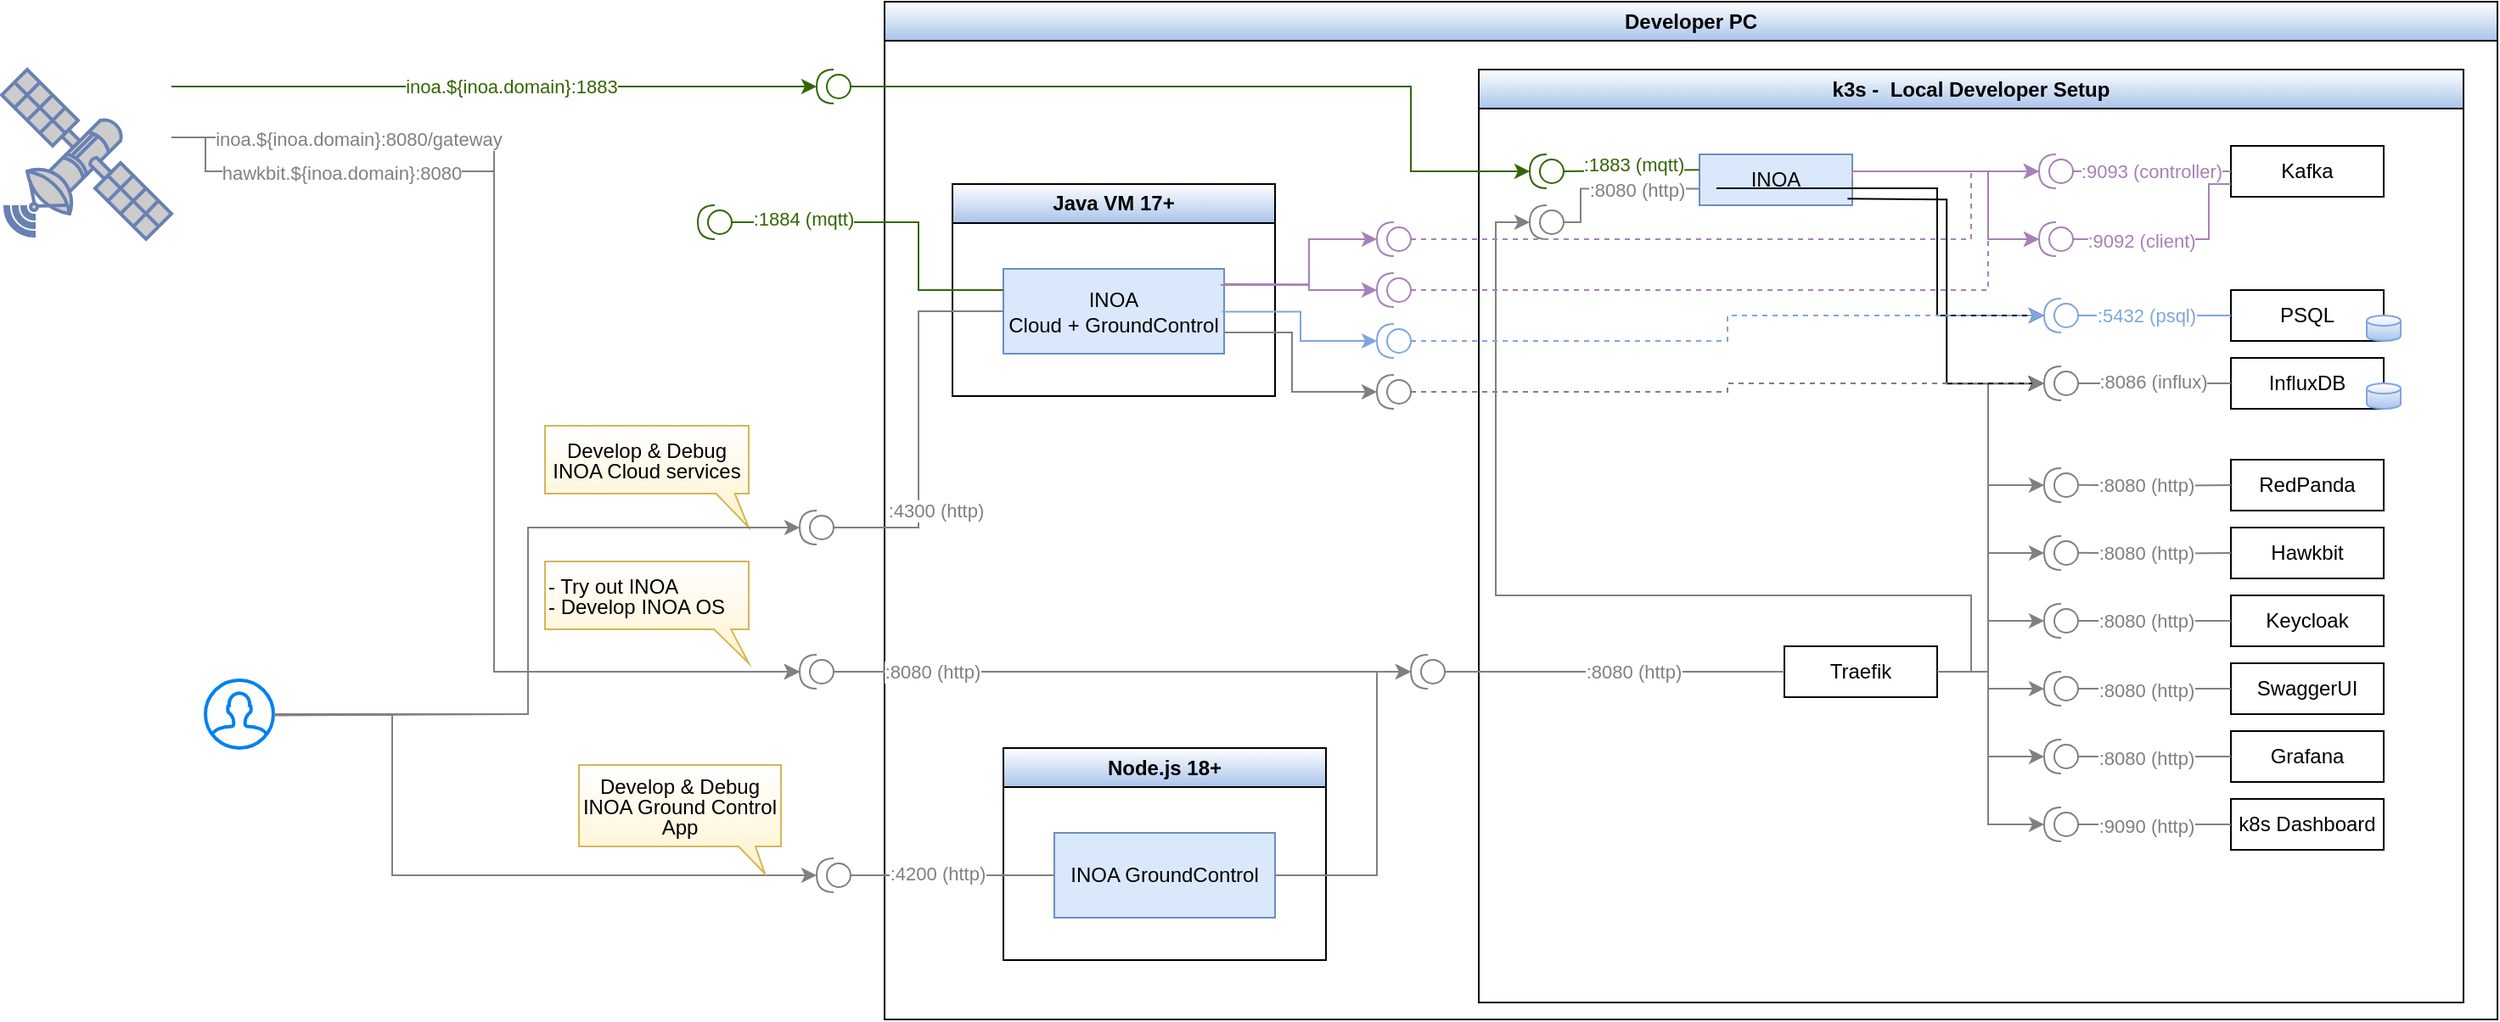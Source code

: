 <mxfile version="24.7.8">
  <diagram id="EUtJgwQDHIaRZ95x7CY9" name="deployment">
    <mxGraphModel dx="3144" dy="958" grid="1" gridSize="10" guides="1" tooltips="1" connect="1" arrows="1" fold="1" page="1" pageScale="1" pageWidth="827" pageHeight="1169" math="0" shadow="0">
      <root>
        <mxCell id="0" />
        <mxCell id="1" parent="0" />
        <mxCell id="36" style="edgeStyle=orthogonalEdgeStyle;rounded=0;orthogonalLoop=1;jettySize=auto;html=1;entryX=1;entryY=0.5;entryDx=0;entryDy=0;entryPerimeter=0;strokeColor=#808080;" parent="1" target="34" edge="1">
          <mxGeometry relative="1" as="geometry">
            <mxPoint x="-80" y="150" as="sourcePoint" />
            <mxPoint x="272" y="454.97" as="targetPoint" />
            <Array as="points">
              <mxPoint x="-80" y="170" />
              <mxPoint x="90" y="170" />
              <mxPoint x="90" y="465" />
            </Array>
          </mxGeometry>
        </mxCell>
        <mxCell id="74" value="&lt;font&gt;hawkbit.${inoa.domain}:8080&lt;/font&gt;" style="edgeLabel;html=1;align=center;verticalAlign=middle;resizable=0;points=[];fontColor=#808080;" parent="36" vertex="1" connectable="0">
          <mxGeometry x="0.189" relative="1" as="geometry">
            <mxPoint x="-90" y="-205" as="offset" />
          </mxGeometry>
        </mxCell>
        <mxCell id="39" style="edgeStyle=orthogonalEdgeStyle;rounded=0;orthogonalLoop=1;jettySize=auto;html=1;entryX=1;entryY=0.5;entryDx=0;entryDy=0;entryPerimeter=0;strokeColor=#808080;" parent="1" source="2" target="34" edge="1">
          <mxGeometry relative="1" as="geometry">
            <mxPoint x="70" y="575" as="sourcePoint" />
            <mxPoint x="270" y="465" as="targetPoint" />
            <Array as="points">
              <mxPoint x="90" y="150" />
              <mxPoint x="90" y="465" />
            </Array>
          </mxGeometry>
        </mxCell>
        <mxCell id="75" value="inoa.${inoa.domain}:8080/gateway" style="edgeLabel;html=1;align=center;verticalAlign=middle;resizable=0;points=[];fontColor=#808080;" parent="39" vertex="1" connectable="0">
          <mxGeometry x="0.373" y="-1" relative="1" as="geometry">
            <mxPoint x="-79" y="-280" as="offset" />
          </mxGeometry>
        </mxCell>
        <mxCell id="40" style="edgeStyle=orthogonalEdgeStyle;rounded=0;orthogonalLoop=1;jettySize=auto;html=1;entryX=1;entryY=0.5;entryDx=0;entryDy=0;entryPerimeter=0;strokeColor=#336600;" parent="1" source="2" target="38" edge="1">
          <mxGeometry relative="1" as="geometry">
            <Array as="points">
              <mxPoint x="-10" y="120" />
              <mxPoint x="-10" y="120" />
            </Array>
          </mxGeometry>
        </mxCell>
        <mxCell id="76" value="&lt;span style=&quot;&quot;&gt;inoa.${inoa.domain}:1883&lt;/span&gt;" style="edgeLabel;html=1;align=center;verticalAlign=middle;resizable=0;points=[];fontColor=#336600;" parent="40" vertex="1" connectable="0">
          <mxGeometry x="0.446" y="-1" relative="1" as="geometry">
            <mxPoint x="-75" y="-1" as="offset" />
          </mxGeometry>
        </mxCell>
        <mxCell id="2" value="" style="fontColor=#0066CC;verticalAlign=top;verticalLabelPosition=bottom;labelPosition=center;align=center;html=1;outlineConnect=0;fillColor=#CCCCCC;strokeColor=#6881B3;gradientColor=none;gradientDirection=north;strokeWidth=2;shape=mxgraph.networks.satellite;" parent="1" vertex="1">
          <mxGeometry x="-200" y="110" width="100" height="100" as="geometry" />
        </mxCell>
        <mxCell id="3" value="Developer PC" style="swimlane;whiteSpace=wrap;html=1;movable=1;resizable=1;rotatable=1;deletable=1;editable=1;connectable=1;locked=0;gradientColor=#A9C4EB;" parent="1" vertex="1">
          <mxGeometry x="320" y="70" width="950" height="600" as="geometry" />
        </mxCell>
        <mxCell id="4" value="k3s -&amp;nbsp; Local Developer Setup" style="swimlane;whiteSpace=wrap;html=1;movable=1;resizable=1;rotatable=1;deletable=1;editable=1;connectable=1;locked=0;gradientColor=#A9C4EB;" parent="3" vertex="1">
          <mxGeometry x="350" y="40" width="580" height="550" as="geometry" />
        </mxCell>
        <mxCell id="7" value="Kafka" style="rounded=0;whiteSpace=wrap;html=1;" parent="4" vertex="1">
          <mxGeometry x="443" y="45" width="90" height="30" as="geometry" />
        </mxCell>
        <mxCell id="10" value="Hawkbit" style="rounded=0;whiteSpace=wrap;html=1;" parent="4" vertex="1">
          <mxGeometry x="443" y="270" width="90" height="30" as="geometry" />
        </mxCell>
        <mxCell id="11" value="Keycloak" style="rounded=0;whiteSpace=wrap;html=1;" parent="4" vertex="1">
          <mxGeometry x="443" y="310" width="90" height="30" as="geometry" />
        </mxCell>
        <mxCell id="12" value="SwaggerUI" style="rounded=0;whiteSpace=wrap;html=1;" parent="4" vertex="1">
          <mxGeometry x="443" y="350" width="90" height="30" as="geometry" />
        </mxCell>
        <mxCell id="59" style="edgeStyle=orthogonalEdgeStyle;rounded=0;orthogonalLoop=1;jettySize=auto;html=1;entryX=1;entryY=0.5;entryDx=0;entryDy=0;entryPerimeter=0;startArrow=none;startFill=0;endArrow=classic;endFill=1;strokeColor=#808080;" parent="4" source="13" target="56" edge="1">
          <mxGeometry relative="1" as="geometry">
            <Array as="points">
              <mxPoint x="300" y="355" />
              <mxPoint x="300" y="325" />
            </Array>
          </mxGeometry>
        </mxCell>
        <mxCell id="70" style="edgeStyle=orthogonalEdgeStyle;rounded=0;orthogonalLoop=1;jettySize=auto;html=1;entryX=1;entryY=0.5;entryDx=0;entryDy=0;entryPerimeter=0;strokeColor=#808080;fontColor=#A680B8;startArrow=none;startFill=0;endArrow=classic;endFill=1;" parent="4" source="13" target="62" edge="1">
          <mxGeometry relative="1" as="geometry">
            <Array as="points">
              <mxPoint x="290" y="355" />
              <mxPoint x="290" y="310" />
              <mxPoint x="10" y="310" />
              <mxPoint x="10" y="90" />
            </Array>
          </mxGeometry>
        </mxCell>
        <mxCell id="72" style="edgeStyle=orthogonalEdgeStyle;rounded=0;orthogonalLoop=1;jettySize=auto;html=1;entryX=1;entryY=0.5;entryDx=0;entryDy=0;entryPerimeter=0;strokeColor=#808080;fontColor=#A680B8;startArrow=none;startFill=0;endArrow=classic;endFill=1;" parent="4" source="13" target="49" edge="1">
          <mxGeometry relative="1" as="geometry">
            <Array as="points">
              <mxPoint x="300" y="355" />
              <mxPoint x="300" y="245" />
            </Array>
          </mxGeometry>
        </mxCell>
        <mxCell id="100" style="edgeStyle=orthogonalEdgeStyle;rounded=0;orthogonalLoop=1;jettySize=auto;html=1;entryX=1;entryY=0.5;entryDx=0;entryDy=0;entryPerimeter=0;strokeColor=#808080;fontColor=#336600;startArrow=none;startFill=0;endArrow=classic;endFill=1;" parent="4" source="13" target="97" edge="1">
          <mxGeometry relative="1" as="geometry">
            <Array as="points">
              <mxPoint x="300" y="355" />
              <mxPoint x="300" y="365" />
            </Array>
          </mxGeometry>
        </mxCell>
        <mxCell id="109" style="edgeStyle=orthogonalEdgeStyle;rounded=0;orthogonalLoop=1;jettySize=auto;html=1;entryX=1;entryY=0.5;entryDx=0;entryDy=0;entryPerimeter=0;strokeColor=#808080;fontColor=#7EA6E0;startArrow=none;startFill=0;endArrow=classic;endFill=1;" parent="4" source="13" target="106" edge="1">
          <mxGeometry relative="1" as="geometry">
            <Array as="points">
              <mxPoint x="300" y="355" />
              <mxPoint x="300" y="405" />
            </Array>
          </mxGeometry>
        </mxCell>
        <mxCell id="113" style="edgeStyle=orthogonalEdgeStyle;rounded=0;orthogonalLoop=1;jettySize=auto;html=1;entryX=1;entryY=0.5;entryDx=0;entryDy=0;entryPerimeter=0;strokeColor=#808080;fontColor=#7EA6E0;startArrow=none;startFill=0;endArrow=classic;endFill=1;" parent="4" source="13" target="110" edge="1">
          <mxGeometry relative="1" as="geometry">
            <Array as="points">
              <mxPoint x="300" y="355" />
              <mxPoint x="300" y="445" />
            </Array>
          </mxGeometry>
        </mxCell>
        <mxCell id="130" style="edgeStyle=orthogonalEdgeStyle;rounded=0;orthogonalLoop=1;jettySize=auto;html=1;entryX=1;entryY=0.5;entryDx=0;entryDy=0;entryPerimeter=0;strokeColor=#808080;fontColor=#A680B8;startArrow=none;startFill=0;endArrow=classic;endFill=1;" parent="4" source="13" target="115" edge="1">
          <mxGeometry relative="1" as="geometry">
            <Array as="points">
              <mxPoint x="300" y="355" />
              <mxPoint x="300" y="185" />
            </Array>
          </mxGeometry>
        </mxCell>
        <mxCell id="13" value="Traefik" style="rounded=0;whiteSpace=wrap;html=1;" parent="4" vertex="1">
          <mxGeometry x="180" y="340" width="90" height="30" as="geometry" />
        </mxCell>
        <mxCell id="17" value="INOA" style="rounded=0;whiteSpace=wrap;html=1;fillColor=#dae8fc;strokeColor=#6c8ebf;fontColor=#000000;" parent="4" vertex="1">
          <mxGeometry x="130" y="50" width="90" height="30" as="geometry" />
        </mxCell>
        <mxCell id="29" value="Grafana" style="rounded=0;whiteSpace=wrap;html=1;" parent="4" vertex="1">
          <mxGeometry x="443" y="390" width="90" height="30" as="geometry" />
        </mxCell>
        <mxCell id="30" value="k8s Dashboard" style="rounded=0;whiteSpace=wrap;html=1;" parent="4" vertex="1">
          <mxGeometry x="443" y="430" width="90" height="30" as="geometry" />
        </mxCell>
        <mxCell id="52" value="" style="edgeStyle=orthogonalEdgeStyle;rounded=0;orthogonalLoop=1;jettySize=auto;html=1;endArrow=none;endFill=0;startArrow=classic;startFill=1;strokeColor=#808080;" parent="4" source="46" target="13" edge="1">
          <mxGeometry relative="1" as="geometry">
            <Array as="points">
              <mxPoint x="300" y="285" />
              <mxPoint x="300" y="355" />
            </Array>
          </mxGeometry>
        </mxCell>
        <mxCell id="46" value="" style="shape=providedRequiredInterface;verticalLabelPosition=top;sketch=0;rotation=-180;verticalAlign=bottom;labelPosition=center;align=center;html=1;strokeColor=#808080;" parent="4" vertex="1">
          <mxGeometry x="333" y="275" width="20" height="20" as="geometry" />
        </mxCell>
        <mxCell id="47" style="edgeStyle=orthogonalEdgeStyle;rounded=0;orthogonalLoop=1;jettySize=auto;html=1;endArrow=none;endFill=0;entryX=0;entryY=0.5;entryDx=0;entryDy=0;strokeColor=#808080;" parent="4" target="10" edge="1">
          <mxGeometry relative="1" as="geometry">
            <mxPoint x="353" y="284.88" as="sourcePoint" />
            <mxPoint x="423" y="284.88" as="targetPoint" />
          </mxGeometry>
        </mxCell>
        <mxCell id="48" value=":8080 (http)" style="edgeLabel;html=1;align=center;verticalAlign=middle;resizable=0;points=[];fontColor=#808080;" parent="47" vertex="1" connectable="0">
          <mxGeometry x="0.491" relative="1" as="geometry">
            <mxPoint x="-27" as="offset" />
          </mxGeometry>
        </mxCell>
        <mxCell id="56" value="" style="shape=providedRequiredInterface;verticalLabelPosition=top;sketch=0;rotation=-180;verticalAlign=bottom;labelPosition=center;align=center;html=1;strokeColor=#808080;" parent="4" vertex="1">
          <mxGeometry x="333" y="315" width="20" height="20" as="geometry" />
        </mxCell>
        <mxCell id="57" style="edgeStyle=orthogonalEdgeStyle;rounded=0;orthogonalLoop=1;jettySize=auto;html=1;endArrow=none;endFill=0;entryX=0;entryY=0.5;entryDx=0;entryDy=0;exitX=0;exitY=0.5;exitDx=0;exitDy=0;exitPerimeter=0;strokeColor=#808080;" parent="4" source="56" target="11" edge="1">
          <mxGeometry relative="1" as="geometry">
            <mxPoint x="283.0" y="339.88" as="sourcePoint" />
            <mxPoint x="433" y="330" as="targetPoint" />
          </mxGeometry>
        </mxCell>
        <mxCell id="58" value=":8080 (http)" style="edgeLabel;html=1;align=center;verticalAlign=middle;resizable=0;points=[];fontColor=#808080;" parent="57" vertex="1" connectable="0">
          <mxGeometry x="0.491" relative="1" as="geometry">
            <mxPoint x="-27" as="offset" />
          </mxGeometry>
        </mxCell>
        <mxCell id="62" value="" style="shape=providedRequiredInterface;verticalLabelPosition=top;sketch=0;rotation=-180;verticalAlign=bottom;labelPosition=center;align=center;html=1;strokeColor=#808080;" parent="4" vertex="1">
          <mxGeometry x="30" y="80" width="20" height="20" as="geometry" />
        </mxCell>
        <mxCell id="65" value="" style="shape=providedRequiredInterface;verticalLabelPosition=top;sketch=0;rotation=-180;verticalAlign=bottom;labelPosition=center;align=center;html=1;strokeColor=#336600;" parent="4" vertex="1">
          <mxGeometry x="30" y="50" width="20" height="20" as="geometry" />
        </mxCell>
        <mxCell id="66" style="edgeStyle=orthogonalEdgeStyle;rounded=0;orthogonalLoop=1;jettySize=auto;html=1;endArrow=none;endFill=0;entryX=-0.001;entryY=0.304;entryDx=0;entryDy=0;exitX=0;exitY=0.5;exitDx=0;exitDy=0;exitPerimeter=0;strokeColor=#336600;entryPerimeter=0;" parent="4" source="65" target="17" edge="1">
          <mxGeometry relative="1" as="geometry">
            <mxPoint x="220" y="480.51" as="sourcePoint" />
            <mxPoint x="309.64" y="470.04" as="targetPoint" />
            <Array as="points">
              <mxPoint x="130" y="59" />
            </Array>
          </mxGeometry>
        </mxCell>
        <mxCell id="67" value=":1883 (mqtt)" style="edgeLabel;html=1;align=center;verticalAlign=middle;resizable=0;points=[];fontColor=#336600;" parent="66" vertex="1" connectable="0">
          <mxGeometry x="0.491" relative="1" as="geometry">
            <mxPoint x="-19" y="-4" as="offset" />
          </mxGeometry>
        </mxCell>
        <mxCell id="97" value="" style="shape=providedRequiredInterface;verticalLabelPosition=top;sketch=0;rotation=-180;verticalAlign=bottom;labelPosition=center;align=center;html=1;strokeColor=#808080;" parent="4" vertex="1">
          <mxGeometry x="333" y="355" width="20" height="20" as="geometry" />
        </mxCell>
        <mxCell id="98" style="edgeStyle=orthogonalEdgeStyle;rounded=0;orthogonalLoop=1;jettySize=auto;html=1;endArrow=none;endFill=0;entryX=0;entryY=0.5;entryDx=0;entryDy=0;exitX=0;exitY=0.5;exitDx=0;exitDy=0;exitPerimeter=0;strokeColor=#808080;" parent="4" source="97" edge="1">
          <mxGeometry relative="1" as="geometry">
            <mxPoint x="-337.0" y="229.88" as="sourcePoint" />
            <mxPoint x="443" y="365" as="targetPoint" />
          </mxGeometry>
        </mxCell>
        <mxCell id="99" value=":8080 (http)" style="edgeLabel;html=1;align=center;verticalAlign=middle;resizable=0;points=[];fontColor=#808080;" parent="98" vertex="1" connectable="0">
          <mxGeometry x="0.491" relative="1" as="geometry">
            <mxPoint x="-27" as="offset" />
          </mxGeometry>
        </mxCell>
        <mxCell id="106" value="" style="shape=providedRequiredInterface;verticalLabelPosition=top;sketch=0;rotation=-180;verticalAlign=bottom;labelPosition=center;align=center;html=1;strokeColor=#808080;" parent="4" vertex="1">
          <mxGeometry x="333" y="395" width="20" height="20" as="geometry" />
        </mxCell>
        <mxCell id="107" style="edgeStyle=orthogonalEdgeStyle;rounded=0;orthogonalLoop=1;jettySize=auto;html=1;endArrow=none;endFill=0;entryX=0;entryY=0.5;entryDx=0;entryDy=0;exitX=0;exitY=0.5;exitDx=0;exitDy=0;exitPerimeter=0;strokeColor=#808080;" parent="4" source="106" edge="1">
          <mxGeometry relative="1" as="geometry">
            <mxPoint x="-957.0" y="119.88" as="sourcePoint" />
            <mxPoint x="443" y="405" as="targetPoint" />
          </mxGeometry>
        </mxCell>
        <mxCell id="108" value=":8080 (http)" style="edgeLabel;html=1;align=center;verticalAlign=middle;resizable=0;points=[];fontColor=#808080;" parent="107" vertex="1" connectable="0">
          <mxGeometry x="0.491" relative="1" as="geometry">
            <mxPoint x="-27" as="offset" />
          </mxGeometry>
        </mxCell>
        <mxCell id="110" value="" style="shape=providedRequiredInterface;verticalLabelPosition=top;sketch=0;rotation=-180;verticalAlign=bottom;labelPosition=center;align=center;html=1;strokeColor=#808080;" parent="4" vertex="1">
          <mxGeometry x="333" y="435" width="20" height="20" as="geometry" />
        </mxCell>
        <mxCell id="111" style="edgeStyle=orthogonalEdgeStyle;rounded=0;orthogonalLoop=1;jettySize=auto;html=1;endArrow=none;endFill=0;entryX=0;entryY=0.5;entryDx=0;entryDy=0;exitX=0;exitY=0.5;exitDx=0;exitDy=0;exitPerimeter=0;strokeColor=#808080;" parent="4" source="110" edge="1">
          <mxGeometry relative="1" as="geometry">
            <mxPoint x="-1577.0" y="9.88" as="sourcePoint" />
            <mxPoint x="443" y="445" as="targetPoint" />
          </mxGeometry>
        </mxCell>
        <mxCell id="112" value=":9090 (http)" style="edgeLabel;html=1;align=center;verticalAlign=middle;resizable=0;points=[];fontColor=#808080;" parent="111" vertex="1" connectable="0">
          <mxGeometry x="0.491" relative="1" as="geometry">
            <mxPoint x="-27" as="offset" />
          </mxGeometry>
        </mxCell>
        <mxCell id="120" value="" style="shape=providedRequiredInterface;verticalLabelPosition=top;sketch=0;rotation=-180;verticalAlign=bottom;labelPosition=center;align=center;html=1;strokeColor=#A680B8;fontColor=#808080;" parent="4" vertex="1">
          <mxGeometry x="330" y="90" width="20" height="20" as="geometry" />
        </mxCell>
        <mxCell id="121" style="edgeStyle=orthogonalEdgeStyle;rounded=0;orthogonalLoop=1;jettySize=auto;html=1;endArrow=none;endFill=0;entryX=0;entryY=0.75;entryDx=0;entryDy=0;strokeColor=#A680B8;exitX=0;exitY=0.5;exitDx=0;exitDy=0;exitPerimeter=0;fontColor=#808080;" parent="4" source="120" target="7" edge="1">
          <mxGeometry relative="1" as="geometry">
            <mxPoint x="350.0" y="90" as="sourcePoint" />
            <mxPoint x="453" y="50" as="targetPoint" />
            <Array as="points">
              <mxPoint x="430" y="100" />
              <mxPoint x="430" y="68" />
            </Array>
          </mxGeometry>
        </mxCell>
        <mxCell id="122" value=":9092 (client)" style="edgeLabel;html=1;align=center;verticalAlign=middle;resizable=0;points=[];fontColor=#A680B8;" parent="121" vertex="1" connectable="0">
          <mxGeometry x="0.491" relative="1" as="geometry">
            <mxPoint x="-40" y="14" as="offset" />
          </mxGeometry>
        </mxCell>
        <mxCell id="124" style="edgeStyle=orthogonalEdgeStyle;rounded=0;orthogonalLoop=1;jettySize=auto;html=1;entryX=0;entryY=0.5;entryDx=0;entryDy=0;strokeColor=#A680B8;fontColor=#7EA6E0;startArrow=none;startFill=0;endArrow=none;endFill=0;" parent="4" source="123" target="7" edge="1">
          <mxGeometry relative="1" as="geometry">
            <Array as="points">
              <mxPoint x="340" y="60" />
            </Array>
          </mxGeometry>
        </mxCell>
        <mxCell id="125" value=":9093 (controller)" style="edgeLabel;html=1;align=center;verticalAlign=middle;resizable=0;points=[];fontColor=#A680B8;" parent="124" vertex="1" connectable="0">
          <mxGeometry x="-0.443" y="1" relative="1" as="geometry">
            <mxPoint x="20" y="1" as="offset" />
          </mxGeometry>
        </mxCell>
        <mxCell id="123" value="" style="shape=providedRequiredInterface;verticalLabelPosition=top;sketch=0;rotation=-180;verticalAlign=bottom;labelPosition=center;align=center;html=1;strokeColor=#A680B8;fontColor=#808080;" parent="4" vertex="1">
          <mxGeometry x="330" y="50" width="20" height="20" as="geometry" />
        </mxCell>
        <mxCell id="Aljagaax5p3Hm2iI8H4r-198" style="edgeStyle=orthogonalEdgeStyle;rounded=0;orthogonalLoop=1;jettySize=auto;html=1;entryX=1;entryY=0.5;entryDx=0;entryDy=0;entryPerimeter=0;" edge="1" parent="4" target="101">
          <mxGeometry relative="1" as="geometry">
            <mxPoint x="140" y="70" as="sourcePoint" />
            <Array as="points">
              <mxPoint x="270" y="70" />
              <mxPoint x="270" y="145" />
            </Array>
          </mxGeometry>
        </mxCell>
        <mxCell id="Aljagaax5p3Hm2iI8H4r-199" style="edgeStyle=orthogonalEdgeStyle;rounded=0;orthogonalLoop=1;jettySize=auto;html=1;entryX=1;entryY=0.5;entryDx=0;entryDy=0;entryPerimeter=0;exitX=1;exitY=0.5;exitDx=0;exitDy=0;fontColor=#B5739D;strokeColor=#A680B8;" edge="1" parent="4" source="17" target="120">
          <mxGeometry relative="1" as="geometry">
            <Array as="points">
              <mxPoint x="300" y="60" />
              <mxPoint x="300" y="100" />
            </Array>
          </mxGeometry>
        </mxCell>
        <mxCell id="Aljagaax5p3Hm2iI8H4r-200" style="edgeStyle=orthogonalEdgeStyle;rounded=0;orthogonalLoop=1;jettySize=auto;html=1;entryX=1.012;entryY=0.497;entryDx=0;entryDy=0;entryPerimeter=0;exitX=0.98;exitY=0.871;exitDx=0;exitDy=0;exitPerimeter=0;" edge="1" parent="4" target="115">
          <mxGeometry relative="1" as="geometry">
            <mxPoint x="217.2" y="76.13" as="sourcePoint" />
            <mxPoint x="333" y="188.56" as="targetPoint" />
          </mxGeometry>
        </mxCell>
        <mxCell id="Aljagaax5p3Hm2iI8H4r-202" style="edgeStyle=orthogonalEdgeStyle;rounded=0;orthogonalLoop=1;jettySize=auto;html=1;entryX=1;entryY=0.5;entryDx=0;entryDy=0;entryPerimeter=0;fontColor=#B5739D;strokeColor=#A680B8;" edge="1" parent="4" source="17" target="123">
          <mxGeometry relative="1" as="geometry">
            <Array as="points">
              <mxPoint x="220" y="60" />
              <mxPoint x="220" y="60" />
            </Array>
          </mxGeometry>
        </mxCell>
        <mxCell id="63" style="edgeStyle=orthogonalEdgeStyle;rounded=0;orthogonalLoop=1;jettySize=auto;html=1;endArrow=none;endFill=0;fontColor=#A680B8;strokeColor=#808080;entryX=-0.002;entryY=0.677;entryDx=0;entryDy=0;entryPerimeter=0;exitX=0;exitY=0.5;exitDx=0;exitDy=0;exitPerimeter=0;" parent="4" source="62" edge="1" target="17">
          <mxGeometry relative="1" as="geometry">
            <mxPoint x="30" y="100" as="sourcePoint" />
            <mxPoint x="50" y="105" as="targetPoint" />
            <Array as="points">
              <mxPoint x="60" y="90" />
              <mxPoint x="60" y="70" />
            </Array>
          </mxGeometry>
        </mxCell>
        <mxCell id="64" value=":8080 (http)" style="edgeLabel;html=1;align=center;verticalAlign=middle;resizable=0;points=[];fontColor=#808080;" parent="63" vertex="1" connectable="0">
          <mxGeometry x="0.491" relative="1" as="geometry">
            <mxPoint x="-12" as="offset" />
          </mxGeometry>
        </mxCell>
        <mxCell id="Aljagaax5p3Hm2iI8H4r-206" value="" style="group;fillColor=none;" vertex="1" connectable="0" parent="4">
          <mxGeometry x="333" y="130" width="210" height="30" as="geometry" />
        </mxCell>
        <mxCell id="8" value="PSQL" style="rounded=0;whiteSpace=wrap;html=1;" parent="Aljagaax5p3Hm2iI8H4r-206" vertex="1">
          <mxGeometry x="110" width="90" height="30" as="geometry" />
        </mxCell>
        <mxCell id="102" style="edgeStyle=orthogonalEdgeStyle;rounded=0;orthogonalLoop=1;jettySize=auto;html=1;endArrow=none;endFill=0;entryX=0;entryY=0.5;entryDx=0;entryDy=0;strokeColor=#7EA6E0;startArrow=none;fontColor=#7EA6E0;" parent="Aljagaax5p3Hm2iI8H4r-206" source="101" target="8" edge="1">
          <mxGeometry relative="1" as="geometry">
            <mxPoint x="10" y="40.03" as="sourcePoint" />
            <mxPoint x="110" y="40.03" as="targetPoint" />
          </mxGeometry>
        </mxCell>
        <mxCell id="103" value=":5432 (psql)" style="edgeLabel;html=1;align=center;verticalAlign=middle;resizable=0;points=[];fontColor=#7EA6E0;" parent="102" vertex="1" connectable="0">
          <mxGeometry x="0.491" relative="1" as="geometry">
            <mxPoint x="-27" as="offset" />
          </mxGeometry>
        </mxCell>
        <mxCell id="101" value="" style="shape=providedRequiredInterface;verticalLabelPosition=top;sketch=0;rotation=-180;verticalAlign=bottom;labelPosition=center;align=center;html=1;strokeColor=#7EA6E0;fontColor=#7EA6E0;" parent="Aljagaax5p3Hm2iI8H4r-206" vertex="1">
          <mxGeometry y="5" width="20" height="20" as="geometry" />
        </mxCell>
        <mxCell id="118" value="" style="shape=cylinder3;whiteSpace=wrap;html=1;boundedLbl=1;backgroundOutline=1;size=3.056;strokeColor=#7EA6E0;fontColor=#7EA6E0;gradientColor=#A9C4EB;" parent="Aljagaax5p3Hm2iI8H4r-206" vertex="1">
          <mxGeometry x="190" y="15" width="20" height="15" as="geometry" />
        </mxCell>
        <mxCell id="Aljagaax5p3Hm2iI8H4r-209" value="" style="group" vertex="1" connectable="0" parent="4">
          <mxGeometry x="333" y="170" width="210" height="30" as="geometry" />
        </mxCell>
        <mxCell id="9" value="InfluxDB" style="rounded=0;whiteSpace=wrap;html=1;" parent="Aljagaax5p3Hm2iI8H4r-209" vertex="1">
          <mxGeometry x="110" width="90" height="30" as="geometry" />
        </mxCell>
        <mxCell id="115" value="" style="shape=providedRequiredInterface;verticalLabelPosition=top;sketch=0;rotation=-180;verticalAlign=bottom;labelPosition=center;align=center;html=1;strokeColor=#808080;fontColor=#7EA6E0;" parent="Aljagaax5p3Hm2iI8H4r-209" vertex="1">
          <mxGeometry y="5" width="20" height="20" as="geometry" />
        </mxCell>
        <mxCell id="116" style="edgeStyle=orthogonalEdgeStyle;rounded=0;orthogonalLoop=1;jettySize=auto;html=1;endArrow=none;endFill=0;entryX=0;entryY=0.5;entryDx=0;entryDy=0;strokeColor=#808080;startArrow=none;fontColor=#7EA6E0;" parent="Aljagaax5p3Hm2iI8H4r-209" edge="1">
          <mxGeometry relative="1" as="geometry">
            <mxPoint x="20" y="15" as="sourcePoint" />
            <mxPoint x="110" y="15" as="targetPoint" />
          </mxGeometry>
        </mxCell>
        <mxCell id="117" value=":8086 (influx)" style="edgeLabel;html=1;align=center;verticalAlign=middle;resizable=0;points=[];fontColor=#808080;" parent="116" vertex="1" connectable="0">
          <mxGeometry x="0.491" relative="1" as="geometry">
            <mxPoint x="-23" y="-1" as="offset" />
          </mxGeometry>
        </mxCell>
        <mxCell id="119" value="" style="shape=cylinder3;whiteSpace=wrap;html=1;boundedLbl=1;backgroundOutline=1;size=3.056;strokeColor=#7EA6E0;fontColor=#7EA6E0;gradientColor=#A9C4EB;" parent="Aljagaax5p3Hm2iI8H4r-209" vertex="1">
          <mxGeometry x="190" y="15" width="20" height="15" as="geometry" />
        </mxCell>
        <mxCell id="Aljagaax5p3Hm2iI8H4r-211" value="" style="group" vertex="1" connectable="0" parent="4">
          <mxGeometry x="333" y="230" width="200" height="30" as="geometry" />
        </mxCell>
        <mxCell id="14" value="RedPanda" style="rounded=0;whiteSpace=wrap;html=1;" parent="Aljagaax5p3Hm2iI8H4r-211" vertex="1">
          <mxGeometry x="110" width="90" height="30" as="geometry" />
        </mxCell>
        <mxCell id="49" value="" style="shape=providedRequiredInterface;verticalLabelPosition=top;sketch=0;rotation=-180;verticalAlign=bottom;labelPosition=center;align=center;html=1;strokeColor=#808080;" parent="Aljagaax5p3Hm2iI8H4r-211" vertex="1">
          <mxGeometry y="5" width="20" height="20" as="geometry" />
        </mxCell>
        <mxCell id="50" style="edgeStyle=orthogonalEdgeStyle;rounded=0;orthogonalLoop=1;jettySize=auto;html=1;endArrow=none;endFill=0;entryX=0;entryY=0.5;entryDx=0;entryDy=0;strokeColor=#808080;" parent="Aljagaax5p3Hm2iI8H4r-211" target="14" edge="1">
          <mxGeometry relative="1" as="geometry">
            <mxPoint x="20" y="14.88" as="sourcePoint" />
            <mxPoint x="90" y="14.88" as="targetPoint" />
          </mxGeometry>
        </mxCell>
        <mxCell id="51" value=":8080 (http)" style="edgeLabel;html=1;align=center;verticalAlign=middle;resizable=0;points=[];fontColor=#808080;" parent="50" vertex="1" connectable="0">
          <mxGeometry x="0.491" relative="1" as="geometry">
            <mxPoint x="-27" as="offset" />
          </mxGeometry>
        </mxCell>
        <mxCell id="42" value="Java VM 17+" style="swimlane;whiteSpace=wrap;html=1;gradientColor=#A9C4EB;swimlaneFillColor=none;" parent="3" vertex="1">
          <mxGeometry x="40" y="107.5" width="190" height="125" as="geometry" />
        </mxCell>
        <UserObject label="INOA &lt;br&gt;Cloud + GroundControl" link="http://localhost:4300" linkTarget="_blank" id="41">
          <mxCell style="rounded=0;whiteSpace=wrap;html=1;fillColor=#dae8fc;strokeColor=#6c8ebf;fontColor=#000000;" parent="42" vertex="1">
            <mxGeometry x="30" y="50" width="130" height="50" as="geometry" />
          </mxCell>
        </UserObject>
        <mxCell id="53" value="" style="shape=providedRequiredInterface;verticalLabelPosition=top;sketch=0;rotation=-180;verticalAlign=bottom;labelPosition=center;align=center;html=1;strokeColor=#808080;" parent="3" vertex="1">
          <mxGeometry x="310" y="385" width="20" height="20" as="geometry" />
        </mxCell>
        <mxCell id="54" style="edgeStyle=orthogonalEdgeStyle;rounded=0;orthogonalLoop=1;jettySize=auto;html=1;entryX=0;entryY=0.5;entryDx=0;entryDy=0;startArrow=none;startFill=0;endArrow=none;endFill=0;strokeColor=#808080;exitX=0;exitY=0.5;exitDx=0;exitDy=0;exitPerimeter=0;" parent="3" source="53" target="13" edge="1">
          <mxGeometry relative="1" as="geometry">
            <mxPoint x="250" y="390" as="sourcePoint" />
            <mxPoint x="320" y="390" as="targetPoint" />
          </mxGeometry>
        </mxCell>
        <mxCell id="55" value=":8080 (http)" style="edgeLabel;html=1;align=center;verticalAlign=middle;resizable=0;points=[];fontColor=#808080;" parent="54" vertex="1" connectable="0">
          <mxGeometry x="0.073" relative="1" as="geometry">
            <mxPoint x="3" as="offset" />
          </mxGeometry>
        </mxCell>
        <mxCell id="43" value="Node.js 18+" style="swimlane;whiteSpace=wrap;html=1;gradientColor=#A9C4EB;" parent="3" vertex="1">
          <mxGeometry x="70" y="440" width="190" height="125" as="geometry" />
        </mxCell>
        <UserObject label="INOA GroundControl" link="http://localhost:4200" linkTarget="_blank" id="44">
          <mxCell style="rounded=0;whiteSpace=wrap;html=1;fillColor=#dae8fc;strokeColor=#6c8ebf;fontColor=#000000;" parent="43" vertex="1">
            <mxGeometry x="30" y="50" width="130" height="50" as="geometry" />
          </mxCell>
        </UserObject>
        <mxCell id="93" style="edgeStyle=orthogonalEdgeStyle;rounded=0;orthogonalLoop=1;jettySize=auto;html=1;entryX=1;entryY=0.5;entryDx=0;entryDy=0;entryPerimeter=0;strokeColor=#808080;fontColor=#336600;startArrow=none;startFill=0;endArrow=classic;endFill=1;" parent="3" source="44" target="53" edge="1">
          <mxGeometry relative="1" as="geometry">
            <Array as="points">
              <mxPoint x="290" y="515" />
              <mxPoint x="290" y="395" />
            </Array>
          </mxGeometry>
        </mxCell>
        <mxCell id="Aljagaax5p3Hm2iI8H4r-214" value="" style="shape=providedRequiredInterface;verticalLabelPosition=top;sketch=0;rotation=-180;verticalAlign=bottom;labelPosition=center;align=center;html=1;strokeColor=#A680B8;fontColor=#808080;" vertex="1" parent="3">
          <mxGeometry x="290" y="160" width="20" height="20" as="geometry" />
        </mxCell>
        <mxCell id="Aljagaax5p3Hm2iI8H4r-215" value="" style="shape=providedRequiredInterface;verticalLabelPosition=top;sketch=0;rotation=-180;verticalAlign=bottom;labelPosition=center;align=center;html=1;strokeColor=#A680B8;fontColor=#808080;" vertex="1" parent="3">
          <mxGeometry x="290" y="130" width="20" height="20" as="geometry" />
        </mxCell>
        <mxCell id="Aljagaax5p3Hm2iI8H4r-216" style="edgeStyle=orthogonalEdgeStyle;rounded=0;orthogonalLoop=1;jettySize=auto;html=1;entryX=1;entryY=0.5;entryDx=0;entryDy=0;entryPerimeter=0;dashed=1;strokeColor=#A680B8;" edge="1" parent="3" source="Aljagaax5p3Hm2iI8H4r-215" target="123">
          <mxGeometry relative="1" as="geometry">
            <Array as="points">
              <mxPoint x="640" y="140" />
              <mxPoint x="640" y="100" />
            </Array>
          </mxGeometry>
        </mxCell>
        <mxCell id="Aljagaax5p3Hm2iI8H4r-219" value="" style="shape=providedRequiredInterface;verticalLabelPosition=top;sketch=0;rotation=-180;verticalAlign=bottom;labelPosition=center;align=center;html=1;strokeColor=#7EA6E0;fontColor=#7EA6E0;" vertex="1" parent="3">
          <mxGeometry x="290" y="190" width="20" height="20" as="geometry" />
        </mxCell>
        <mxCell id="Aljagaax5p3Hm2iI8H4r-222" style="edgeStyle=orthogonalEdgeStyle;rounded=0;orthogonalLoop=1;jettySize=auto;html=1;dashed=1;strokeColor=#808080;" edge="1" parent="3" source="Aljagaax5p3Hm2iI8H4r-220" target="115">
          <mxGeometry relative="1" as="geometry" />
        </mxCell>
        <mxCell id="Aljagaax5p3Hm2iI8H4r-220" value="" style="shape=providedRequiredInterface;verticalLabelPosition=top;sketch=0;rotation=-180;verticalAlign=bottom;labelPosition=center;align=center;html=1;strokeColor=#808080;fontColor=#7EA6E0;" vertex="1" parent="3">
          <mxGeometry x="290" y="220" width="20" height="20" as="geometry" />
        </mxCell>
        <mxCell id="Aljagaax5p3Hm2iI8H4r-221" style="edgeStyle=orthogonalEdgeStyle;rounded=0;orthogonalLoop=1;jettySize=auto;html=1;entryX=1;entryY=0.5;entryDx=0;entryDy=0;entryPerimeter=0;dashed=1;strokeColor=#7EA6E0;" edge="1" parent="3" source="Aljagaax5p3Hm2iI8H4r-219" target="101">
          <mxGeometry relative="1" as="geometry" />
        </mxCell>
        <mxCell id="Aljagaax5p3Hm2iI8H4r-223" style="edgeStyle=orthogonalEdgeStyle;rounded=0;orthogonalLoop=1;jettySize=auto;html=1;entryX=1;entryY=0.5;entryDx=0;entryDy=0;entryPerimeter=0;exitX=1.001;exitY=0.181;exitDx=0;exitDy=0;exitPerimeter=0;strokeColor=#A680B8;" edge="1" parent="3" source="41" target="Aljagaax5p3Hm2iI8H4r-215">
          <mxGeometry relative="1" as="geometry">
            <Array as="points">
              <mxPoint x="250" y="167" />
              <mxPoint x="250" y="140" />
            </Array>
          </mxGeometry>
        </mxCell>
        <mxCell id="Aljagaax5p3Hm2iI8H4r-224" style="edgeStyle=orthogonalEdgeStyle;rounded=0;orthogonalLoop=1;jettySize=auto;html=1;entryX=1;entryY=0.5;entryDx=0;entryDy=0;entryPerimeter=0;strokeColor=#A680B8;exitX=0.983;exitY=0.19;exitDx=0;exitDy=0;exitPerimeter=0;" edge="1" parent="3" source="41" target="Aljagaax5p3Hm2iI8H4r-214">
          <mxGeometry relative="1" as="geometry">
            <Array as="points">
              <mxPoint x="250" y="167" />
              <mxPoint x="250" y="170" />
            </Array>
          </mxGeometry>
        </mxCell>
        <mxCell id="Aljagaax5p3Hm2iI8H4r-225" style="edgeStyle=orthogonalEdgeStyle;rounded=0;orthogonalLoop=1;jettySize=auto;html=1;entryX=1;entryY=0.5;entryDx=0;entryDy=0;entryPerimeter=0;strokeColor=#7EA6E0;exitX=0.99;exitY=0.506;exitDx=0;exitDy=0;exitPerimeter=0;" edge="1" parent="3" source="41" target="Aljagaax5p3Hm2iI8H4r-219">
          <mxGeometry relative="1" as="geometry" />
        </mxCell>
        <mxCell id="Aljagaax5p3Hm2iI8H4r-226" style="edgeStyle=orthogonalEdgeStyle;rounded=0;orthogonalLoop=1;jettySize=auto;html=1;entryX=1;entryY=0.5;entryDx=0;entryDy=0;entryPerimeter=0;exitX=1;exitY=0.75;exitDx=0;exitDy=0;strokeColor=#808080;" edge="1" parent="3" source="41" target="Aljagaax5p3Hm2iI8H4r-220">
          <mxGeometry relative="1" as="geometry">
            <Array as="points">
              <mxPoint x="240" y="195" />
              <mxPoint x="240" y="230" />
            </Array>
          </mxGeometry>
        </mxCell>
        <mxCell id="38" value="" style="shape=providedRequiredInterface;html=1;verticalLabelPosition=bottom;sketch=0;rotation=-180;strokeColor=#336600;" parent="1" vertex="1">
          <mxGeometry x="280" y="110" width="20" height="20" as="geometry" />
        </mxCell>
        <mxCell id="77" value="" style="endArrow=classic;html=1;rounded=0;strokeColor=#336600;fontColor=#336600;exitX=0;exitY=0.5;exitDx=0;exitDy=0;exitPerimeter=0;entryX=1;entryY=0.5;entryDx=0;entryDy=0;entryPerimeter=0;" parent="1" source="38" target="65" edge="1">
          <mxGeometry width="50" height="50" relative="1" as="geometry">
            <mxPoint x="500" y="320" as="sourcePoint" />
            <mxPoint x="550" y="270" as="targetPoint" />
            <Array as="points">
              <mxPoint x="630" y="120" />
              <mxPoint x="630" y="170" />
            </Array>
          </mxGeometry>
        </mxCell>
        <mxCell id="92" style="edgeStyle=orthogonalEdgeStyle;rounded=0;orthogonalLoop=1;jettySize=auto;html=1;entryX=1;entryY=0.5;entryDx=0;entryDy=0;entryPerimeter=0;strokeColor=#808080;fontColor=#336600;startArrow=none;endArrow=classic;endFill=1;startFill=0;exitX=1.035;exitY=0.508;exitDx=0;exitDy=0;exitPerimeter=0;" parent="1" target="82" edge="1" source="pyDnRpeBTaqAwoglSisa-139">
          <mxGeometry relative="1" as="geometry">
            <Array as="points">
              <mxPoint x="30" y="490" />
              <mxPoint x="30" y="585" />
            </Array>
            <mxPoint x="70.0" y="293.029" as="sourcePoint" />
          </mxGeometry>
        </mxCell>
        <mxCell id="81" style="edgeStyle=orthogonalEdgeStyle;rounded=0;orthogonalLoop=1;jettySize=auto;html=1;entryX=0;entryY=0.5;entryDx=0;entryDy=0;strokeColor=#808080;fontColor=#336600;endArrow=none;endFill=0;" parent="1" source="80" target="41" edge="1">
          <mxGeometry relative="1" as="geometry" />
        </mxCell>
        <mxCell id="84" value=":4300 (http)" style="edgeLabel;html=1;align=center;verticalAlign=middle;resizable=0;points=[];fontColor=#808080;" parent="81" vertex="1" connectable="0">
          <mxGeometry x="0.082" y="-1" relative="1" as="geometry">
            <mxPoint x="9" y="63" as="offset" />
          </mxGeometry>
        </mxCell>
        <mxCell id="80" value="" style="shape=providedRequiredInterface;html=1;verticalLabelPosition=bottom;sketch=0;rotation=-180;strokeColor=#808080;" parent="1" vertex="1">
          <mxGeometry x="270" y="370" width="20" height="20" as="geometry" />
        </mxCell>
        <mxCell id="82" value="" style="shape=providedRequiredInterface;html=1;verticalLabelPosition=bottom;sketch=0;rotation=-180;strokeColor=#808080;" parent="1" vertex="1">
          <mxGeometry x="280" y="575" width="20" height="20" as="geometry" />
        </mxCell>
        <mxCell id="83" style="edgeStyle=orthogonalEdgeStyle;rounded=0;orthogonalLoop=1;jettySize=auto;html=1;entryX=0;entryY=0.5;entryDx=0;entryDy=0;strokeColor=#808080;fontColor=#336600;endArrow=none;endFill=0;" parent="1" source="82" target="44" edge="1">
          <mxGeometry relative="1" as="geometry" />
        </mxCell>
        <mxCell id="85" value=":4200 (http)" style="edgeLabel;html=1;align=center;verticalAlign=middle;resizable=0;points=[];fontColor=#808080;" parent="83" vertex="1" connectable="0">
          <mxGeometry x="0.308" y="-1" relative="1" as="geometry">
            <mxPoint x="-28" y="-2" as="offset" />
          </mxGeometry>
        </mxCell>
        <mxCell id="pyDnRpeBTaqAwoglSisa-136" value="&lt;div style=&quot;line-height: 100%;&quot;&gt;&lt;span style=&quot;background-color: initial;&quot;&gt;Develop &amp;amp; Debug INOA Cloud services&lt;/span&gt;&lt;br&gt;&lt;/div&gt;" style="shape=callout;whiteSpace=wrap;html=1;perimeter=calloutPerimeter;size=20;position=0.84;fillColor=#FFFFFF;strokeColor=#d6b656;base=11;position2=1;gradientColor=#FFF2CC;fontColor=#000000;" parent="1" vertex="1">
          <mxGeometry x="120" y="320" width="120" height="60" as="geometry" />
        </mxCell>
        <mxCell id="pyDnRpeBTaqAwoglSisa-137" value="&lt;div style=&quot;line-height: 100%;&quot;&gt;&lt;span style=&quot;background-color: initial;&quot;&gt;Develop &amp;amp; Debug INOA Ground Control App&lt;/span&gt;&lt;br&gt;&lt;/div&gt;" style="shape=callout;whiteSpace=wrap;html=1;perimeter=calloutPerimeter;size=16;position=0.79;fillColor=#FFFFFF;strokeColor=#d6b656;base=10;position2=0.92;gradientColor=#FFF2CC;fontColor=#000000;" parent="1" vertex="1">
          <mxGeometry x="140" y="520" width="119" height="64" as="geometry" />
        </mxCell>
        <mxCell id="pyDnRpeBTaqAwoglSisa-138" value="&lt;div style=&quot;line-height: 100%;&quot;&gt;&lt;span style=&quot;background-color: initial;&quot;&gt;- Try out INOA&lt;br&gt;&lt;div style=&quot;&quot;&gt;&lt;span style=&quot;background-color: initial;&quot;&gt;- Develop INOA OS&lt;/span&gt;&lt;/div&gt;&lt;/span&gt;&lt;/div&gt;" style="shape=callout;whiteSpace=wrap;html=1;perimeter=calloutPerimeter;size=20;position=0.83;fillColor=#FFFFFF;strokeColor=#d6b656;base=10;position2=1;gradientColor=#FFF2CC;align=left;fontColor=#000000;" parent="1" vertex="1">
          <mxGeometry x="120" y="400" width="120" height="60" as="geometry" />
        </mxCell>
        <mxCell id="pyDnRpeBTaqAwoglSisa-139" value="" style="html=1;verticalLabelPosition=bottom;align=center;labelBackgroundColor=#ffffff;verticalAlign=top;strokeWidth=2;strokeColor=#0080F0;shadow=0;dashed=0;shape=mxgraph.ios7.icons.user;" parent="1" vertex="1">
          <mxGeometry x="-80" y="470" width="40" height="40" as="geometry" />
        </mxCell>
        <mxCell id="Aljagaax5p3Hm2iI8H4r-218" style="edgeStyle=orthogonalEdgeStyle;rounded=0;orthogonalLoop=1;jettySize=auto;html=1;dashed=1;strokeColor=#A680B8;exitX=0;exitY=0.5;exitDx=0;exitDy=0;exitPerimeter=0;" edge="1" parent="1" source="Aljagaax5p3Hm2iI8H4r-214">
          <mxGeometry relative="1" as="geometry">
            <mxPoint x="640" y="220" as="sourcePoint" />
            <mxPoint x="1000" y="210" as="targetPoint" />
            <Array as="points">
              <mxPoint x="970" y="240" />
              <mxPoint x="970" y="210" />
            </Array>
          </mxGeometry>
        </mxCell>
        <mxCell id="Aljagaax5p3Hm2iI8H4r-227" value="" style="endArrow=classic;html=1;rounded=0;strokeColor=#808080;fontColor=#336600;entryX=1;entryY=0.5;entryDx=0;entryDy=0;entryPerimeter=0;exitX=1.013;exitY=0.518;exitDx=0;exitDy=0;exitPerimeter=0;" edge="1" parent="1" source="pyDnRpeBTaqAwoglSisa-139" target="34">
          <mxGeometry width="50" height="50" relative="1" as="geometry">
            <mxPoint x="91" y="436" as="sourcePoint" />
            <mxPoint x="280" y="435" as="targetPoint" />
            <Array as="points">
              <mxPoint x="110" y="490" />
              <mxPoint x="110" y="465" />
            </Array>
          </mxGeometry>
        </mxCell>
        <mxCell id="34" value="" style="shape=providedRequiredInterface;html=1;verticalLabelPosition=bottom;sketch=0;rotation=-180;strokeColor=#808080;" parent="1" vertex="1">
          <mxGeometry x="270" y="455" width="20" height="20" as="geometry" />
        </mxCell>
        <mxCell id="35" style="edgeStyle=orthogonalEdgeStyle;rounded=0;orthogonalLoop=1;jettySize=auto;html=1;strokeColor=#808080;entryX=1;entryY=0.5;entryDx=0;entryDy=0;entryPerimeter=0;exitX=0;exitY=0.5;exitDx=0;exitDy=0;exitPerimeter=0;" parent="1" source="34" target="53" edge="1">
          <mxGeometry relative="1" as="geometry">
            <mxPoint x="630" y="415" as="targetPoint" />
            <mxPoint x="290" y="384.844" as="sourcePoint" />
          </mxGeometry>
        </mxCell>
        <mxCell id="pyDnRpeBTaqAwoglSisa-134" value="&lt;span style=&quot;color: rgb(128, 128, 128);&quot;&gt;:8080 (http)&lt;/span&gt;" style="edgeLabel;html=1;align=center;verticalAlign=middle;resizable=0;points=[];" parent="35" vertex="1" connectable="0">
          <mxGeometry x="-0.685" y="1" relative="1" as="geometry">
            <mxPoint x="4" y="1" as="offset" />
          </mxGeometry>
        </mxCell>
        <mxCell id="Aljagaax5p3Hm2iI8H4r-228" style="edgeStyle=orthogonalEdgeStyle;rounded=0;orthogonalLoop=1;jettySize=auto;html=1;entryX=1;entryY=0.5;entryDx=0;entryDy=0;entryPerimeter=0;strokeColor=#808080;" edge="1" parent="1" source="pyDnRpeBTaqAwoglSisa-139" target="80">
          <mxGeometry relative="1" as="geometry">
            <Array as="points">
              <mxPoint x="110" y="490" />
              <mxPoint x="110" y="380" />
            </Array>
          </mxGeometry>
        </mxCell>
        <mxCell id="Aljagaax5p3Hm2iI8H4r-230" style="edgeStyle=orthogonalEdgeStyle;rounded=0;orthogonalLoop=1;jettySize=auto;html=1;entryX=0;entryY=0.25;entryDx=0;entryDy=0;endArrow=none;endFill=0;strokeColor=#336600;" edge="1" parent="1" source="Aljagaax5p3Hm2iI8H4r-229" target="41">
          <mxGeometry relative="1" as="geometry">
            <Array as="points">
              <mxPoint x="340" y="200" />
              <mxPoint x="340" y="240" />
            </Array>
          </mxGeometry>
        </mxCell>
        <mxCell id="Aljagaax5p3Hm2iI8H4r-231" value="&lt;font color=&quot;#336600&quot;&gt;:1884 (mqtt)&lt;/font&gt;" style="edgeLabel;html=1;align=center;verticalAlign=middle;resizable=0;points=[];" vertex="1" connectable="0" parent="Aljagaax5p3Hm2iI8H4r-230">
          <mxGeometry x="-0.584" y="2" relative="1" as="geometry">
            <mxPoint as="offset" />
          </mxGeometry>
        </mxCell>
        <mxCell id="Aljagaax5p3Hm2iI8H4r-229" value="" style="shape=providedRequiredInterface;html=1;verticalLabelPosition=bottom;sketch=0;rotation=-180;strokeColor=#336600;" vertex="1" parent="1">
          <mxGeometry x="210" y="190" width="20" height="20" as="geometry" />
        </mxCell>
      </root>
    </mxGraphModel>
  </diagram>
</mxfile>
